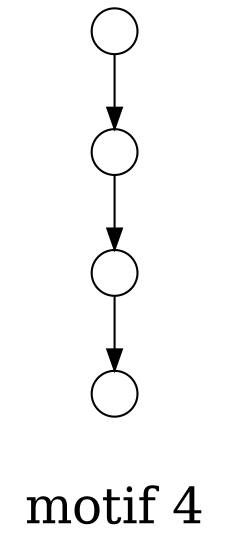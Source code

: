 /*****
motif 4
*****/

digraph G {
  graph [splines=false overlap=false]
  node  [shape=ellipse, width=0.3, height=0.3, label=""]
  0 ;
  1 ;
  2 ;
  3 ;
  0 -> 1;
  1 -> 2;
  2 -> 3;
  label = "\nmotif 4\n";  fontsize=24;
}
